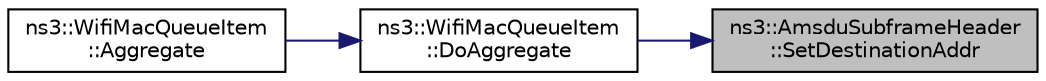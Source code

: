 digraph "ns3::AmsduSubframeHeader::SetDestinationAddr"
{
 // LATEX_PDF_SIZE
  edge [fontname="Helvetica",fontsize="10",labelfontname="Helvetica",labelfontsize="10"];
  node [fontname="Helvetica",fontsize="10",shape=record];
  rankdir="RL";
  Node1 [label="ns3::AmsduSubframeHeader\l::SetDestinationAddr",height=0.2,width=0.4,color="black", fillcolor="grey75", style="filled", fontcolor="black",tooltip="Set destination address function."];
  Node1 -> Node2 [dir="back",color="midnightblue",fontsize="10",style="solid",fontname="Helvetica"];
  Node2 [label="ns3::WifiMacQueueItem\l::DoAggregate",height=0.2,width=0.4,color="black", fillcolor="white", style="filled",URL="$classns3_1_1_wifi_mac_queue_item.html#a6000ff915d70a940ac16fa35ee2fe933",tooltip="Aggregate the MSDU contained in the given MPDU to this MPDU (thus constituting an A-MSDU)."];
  Node2 -> Node3 [dir="back",color="midnightblue",fontsize="10",style="solid",fontname="Helvetica"];
  Node3 [label="ns3::WifiMacQueueItem\l::Aggregate",height=0.2,width=0.4,color="black", fillcolor="white", style="filled",URL="$classns3_1_1_wifi_mac_queue_item.html#a0abe5f26b4b98ee3cbe5dcc80f5e78ac",tooltip="Aggregate the MSDU contained in the given MPDU to this MPDU (thus constituting an A-MSDU)."];
}
